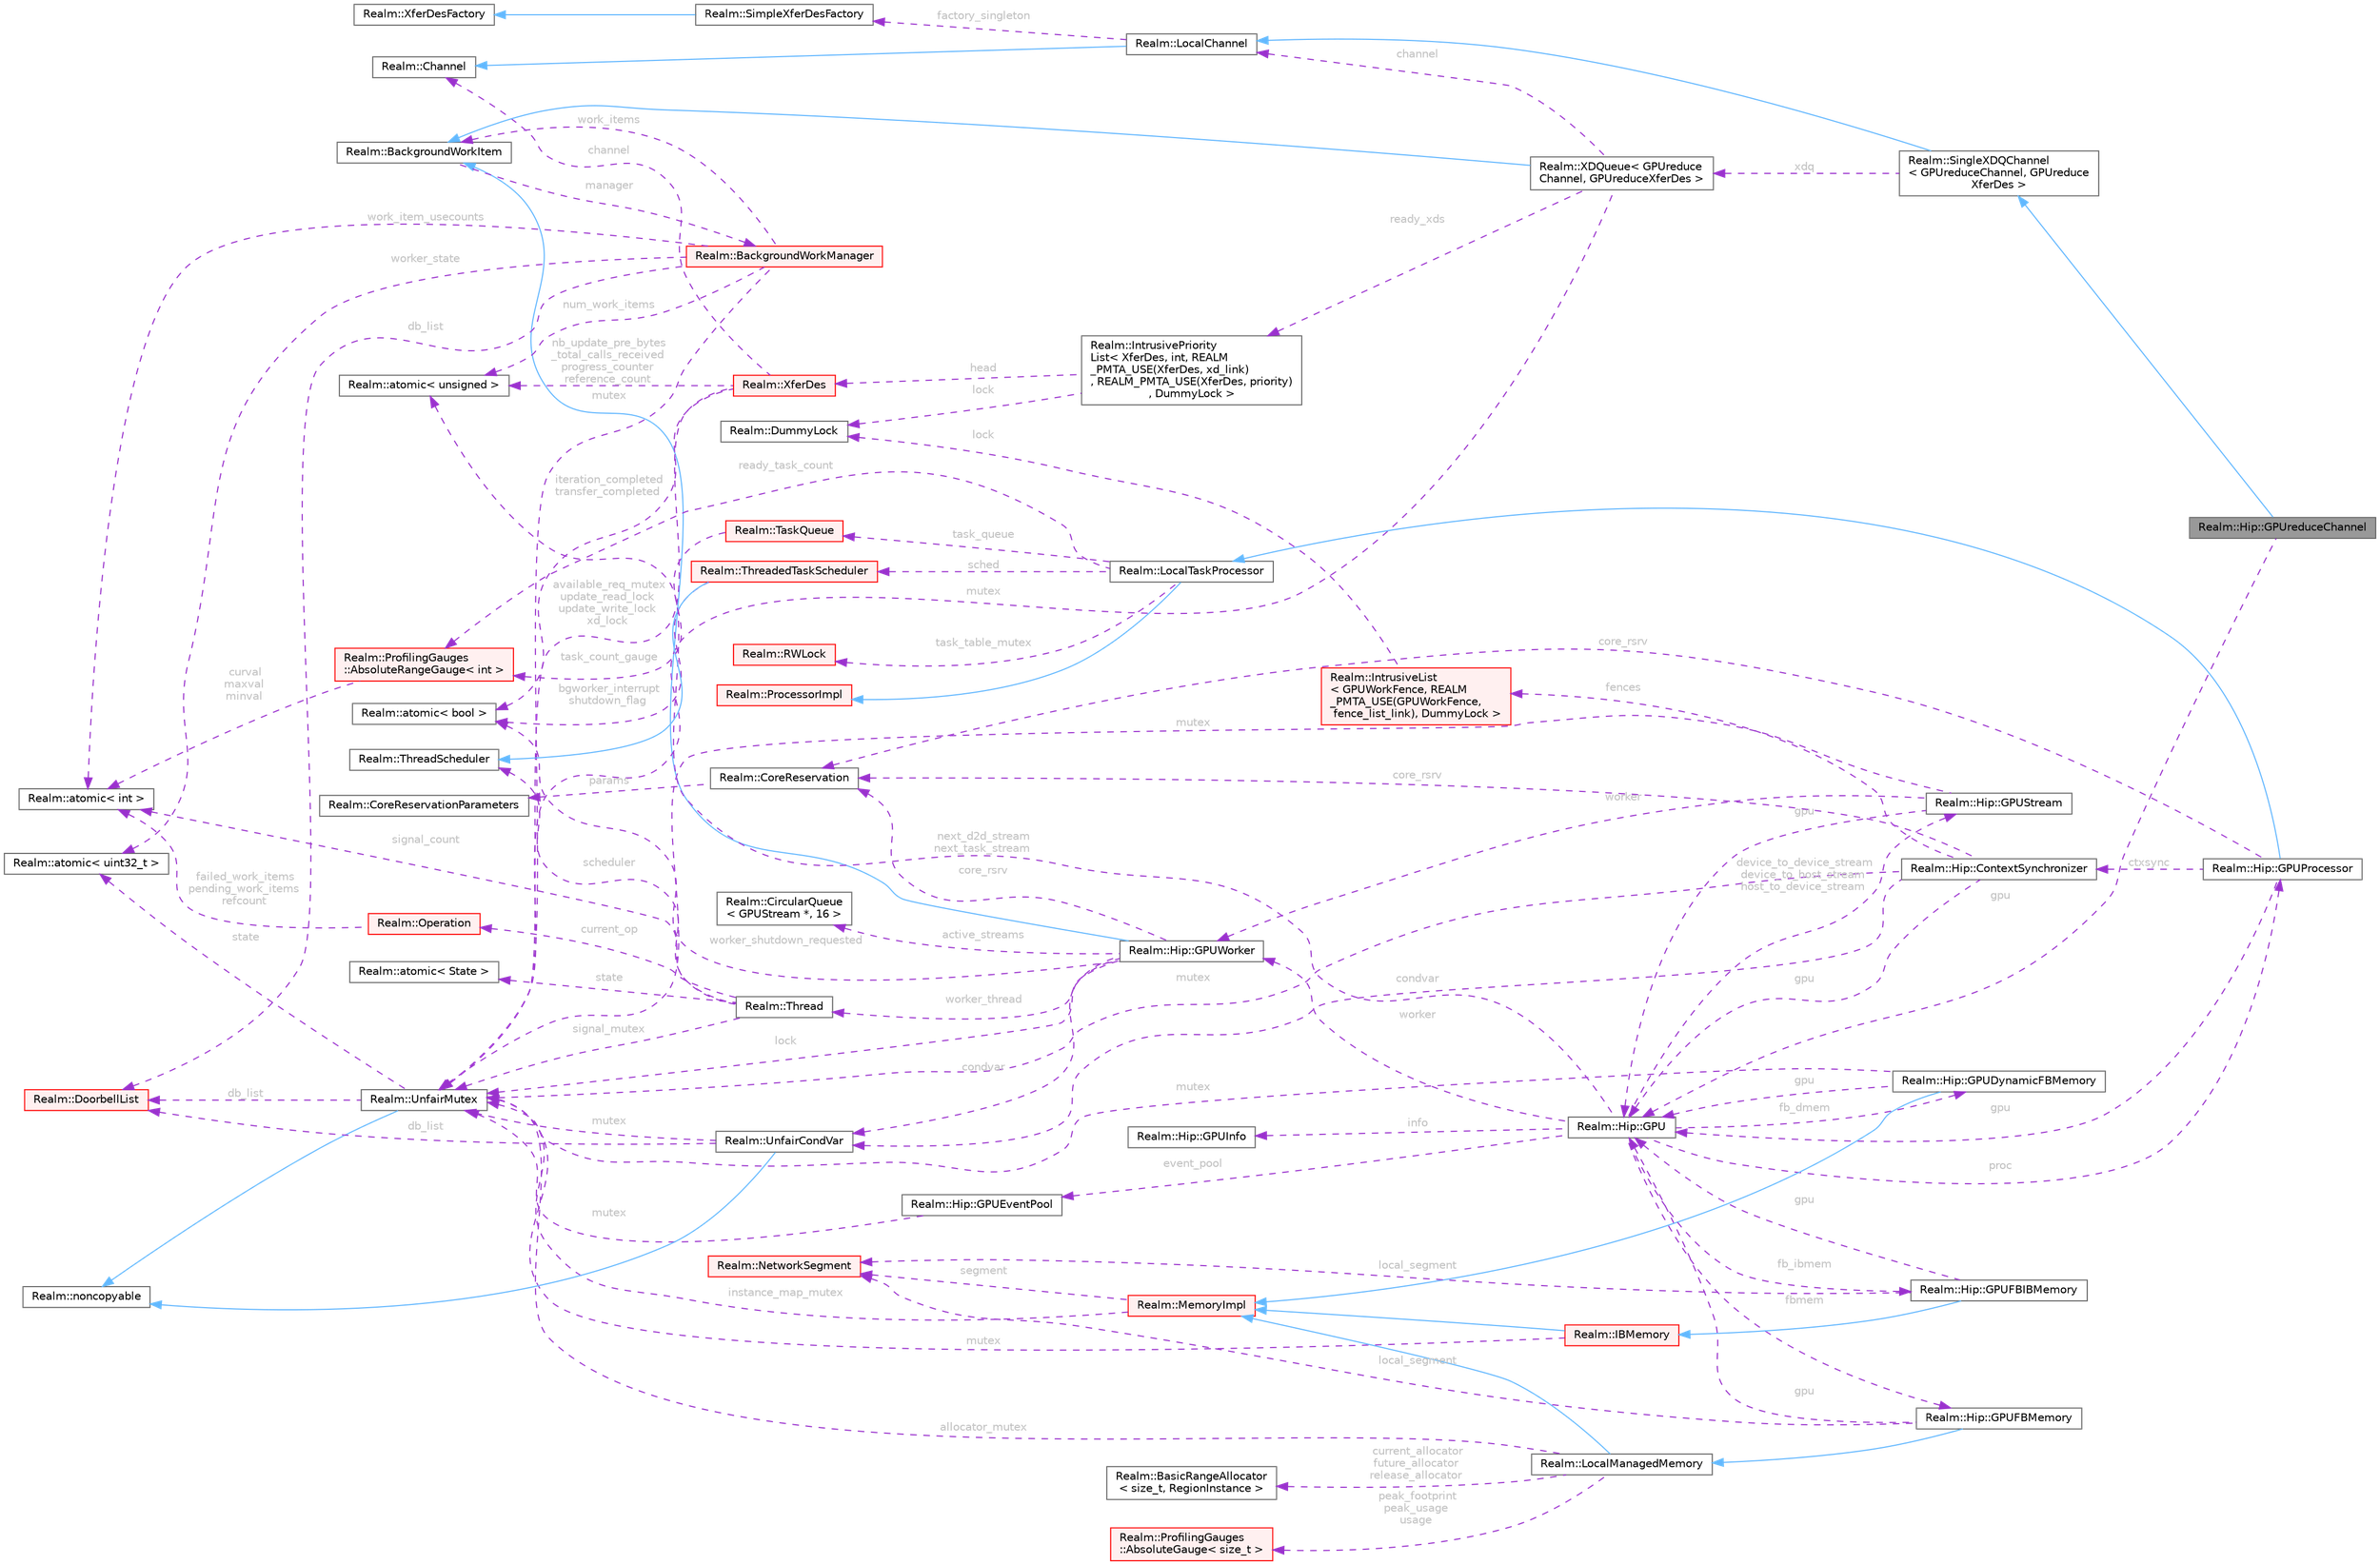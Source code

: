 digraph "Realm::Hip::GPUreduceChannel"
{
 // LATEX_PDF_SIZE
  bgcolor="transparent";
  edge [fontname=Helvetica,fontsize=10,labelfontname=Helvetica,labelfontsize=10];
  node [fontname=Helvetica,fontsize=10,shape=box,height=0.2,width=0.4];
  rankdir="LR";
  Node1 [id="Node000001",label="Realm::Hip::GPUreduceChannel",height=0.2,width=0.4,color="gray40", fillcolor="grey60", style="filled", fontcolor="black",tooltip=" "];
  Node2 -> Node1 [id="edge1_Node000001_Node000002",dir="back",color="steelblue1",style="solid",tooltip=" "];
  Node2 [id="Node000002",label="Realm::SingleXDQChannel\l\< GPUreduceChannel, GPUreduce\lXferDes \>",height=0.2,width=0.4,color="gray40", fillcolor="white", style="filled",URL="$classRealm_1_1SingleXDQChannel.html",tooltip=" "];
  Node3 -> Node2 [id="edge2_Node000002_Node000003",dir="back",color="steelblue1",style="solid",tooltip=" "];
  Node3 [id="Node000003",label="Realm::LocalChannel",height=0.2,width=0.4,color="gray40", fillcolor="white", style="filled",URL="$classRealm_1_1LocalChannel.html",tooltip=" "];
  Node4 -> Node3 [id="edge3_Node000003_Node000004",dir="back",color="steelblue1",style="solid",tooltip=" "];
  Node4 [id="Node000004",label="Realm::Channel",height=0.2,width=0.4,color="gray40", fillcolor="white", style="filled",URL="$classRealm_1_1Channel.html",tooltip=" "];
  Node5 -> Node3 [id="edge4_Node000003_Node000005",dir="back",color="darkorchid3",style="dashed",tooltip=" ",label=" factory_singleton",fontcolor="grey" ];
  Node5 [id="Node000005",label="Realm::SimpleXferDesFactory",height=0.2,width=0.4,color="gray40", fillcolor="white", style="filled",URL="$classRealm_1_1SimpleXferDesFactory.html",tooltip=" "];
  Node6 -> Node5 [id="edge5_Node000005_Node000006",dir="back",color="steelblue1",style="solid",tooltip=" "];
  Node6 [id="Node000006",label="Realm::XferDesFactory",height=0.2,width=0.4,color="gray40", fillcolor="white", style="filled",URL="$classRealm_1_1XferDesFactory.html",tooltip=" "];
  Node7 -> Node2 [id="edge6_Node000002_Node000007",dir="back",color="darkorchid3",style="dashed",tooltip=" ",label=" xdq",fontcolor="grey" ];
  Node7 [id="Node000007",label="Realm::XDQueue\< GPUreduce\lChannel, GPUreduceXferDes \>",height=0.2,width=0.4,color="gray40", fillcolor="white", style="filled",URL="$classRealm_1_1XDQueue.html",tooltip=" "];
  Node8 -> Node7 [id="edge7_Node000007_Node000008",dir="back",color="steelblue1",style="solid",tooltip=" "];
  Node8 [id="Node000008",label="Realm::BackgroundWorkItem",height=0.2,width=0.4,color="gray40", fillcolor="white", style="filled",URL="$classRealm_1_1BackgroundWorkItem.html",tooltip=" "];
  Node9 -> Node8 [id="edge8_Node000008_Node000009",dir="back",color="darkorchid3",style="dashed",tooltip=" ",label=" manager",fontcolor="grey" ];
  Node9 [id="Node000009",label="Realm::BackgroundWorkManager",height=0.2,width=0.4,color="red", fillcolor="#FFF0F0", style="filled",URL="$classRealm_1_1BackgroundWorkManager.html",tooltip=" "];
  Node11 -> Node9 [id="edge9_Node000009_Node000011",dir="back",color="darkorchid3",style="dashed",tooltip=" ",label=" mutex",fontcolor="grey" ];
  Node11 [id="Node000011",label="Realm::UnfairMutex",height=0.2,width=0.4,color="gray40", fillcolor="white", style="filled",URL="$classRealm_1_1UnfairMutex.html",tooltip=" "];
  Node12 -> Node11 [id="edge10_Node000011_Node000012",dir="back",color="steelblue1",style="solid",tooltip=" "];
  Node12 [id="Node000012",label="Realm::noncopyable",height=0.2,width=0.4,color="gray40", fillcolor="white", style="filled",URL="$classRealm_1_1noncopyable.html",tooltip=" "];
  Node13 -> Node11 [id="edge11_Node000011_Node000013",dir="back",color="darkorchid3",style="dashed",tooltip=" ",label=" state",fontcolor="grey" ];
  Node13 [id="Node000013",label="Realm::atomic\< uint32_t \>",height=0.2,width=0.4,color="gray40", fillcolor="white", style="filled",URL="$classRealm_1_1atomic.html",tooltip=" "];
  Node14 -> Node11 [id="edge12_Node000011_Node000014",dir="back",color="darkorchid3",style="dashed",tooltip=" ",label=" db_list",fontcolor="grey" ];
  Node14 [id="Node000014",label="Realm::DoorbellList",height=0.2,width=0.4,color="red", fillcolor="#FFF0F0", style="filled",URL="$classRealm_1_1DoorbellList.html",tooltip=" "];
  Node16 -> Node9 [id="edge13_Node000009_Node000016",dir="back",color="darkorchid3",style="dashed",tooltip=" ",label=" num_work_items",fontcolor="grey" ];
  Node16 [id="Node000016",label="Realm::atomic\< unsigned \>",height=0.2,width=0.4,color="gray40", fillcolor="white", style="filled",URL="$classRealm_1_1atomic.html",tooltip=" "];
  Node18 -> Node9 [id="edge14_Node000009_Node000018",dir="back",color="darkorchid3",style="dashed",tooltip=" ",label=" work_item_usecounts",fontcolor="grey" ];
  Node18 [id="Node000018",label="Realm::atomic\< int \>",height=0.2,width=0.4,color="gray40", fillcolor="white", style="filled",URL="$classRealm_1_1atomic.html",tooltip=" "];
  Node8 -> Node9 [id="edge15_Node000009_Node000008",dir="back",color="darkorchid3",style="dashed",tooltip=" ",label=" work_items",fontcolor="grey" ];
  Node13 -> Node9 [id="edge16_Node000009_Node000013",dir="back",color="darkorchid3",style="dashed",tooltip=" ",label=" worker_state",fontcolor="grey" ];
  Node14 -> Node9 [id="edge17_Node000009_Node000014",dir="back",color="darkorchid3",style="dashed",tooltip=" ",label=" db_list",fontcolor="grey" ];
  Node3 -> Node7 [id="edge18_Node000007_Node000003",dir="back",color="darkorchid3",style="dashed",tooltip=" ",label=" channel",fontcolor="grey" ];
  Node11 -> Node7 [id="edge19_Node000007_Node000011",dir="back",color="darkorchid3",style="dashed",tooltip=" ",label=" mutex",fontcolor="grey" ];
  Node21 -> Node7 [id="edge20_Node000007_Node000021",dir="back",color="darkorchid3",style="dashed",tooltip=" ",label=" ready_xds",fontcolor="grey" ];
  Node21 [id="Node000021",label="Realm::IntrusivePriority\lList\< XferDes, int, REALM\l_PMTA_USE(XferDes, xd_link)\l, REALM_PMTA_USE(XferDes, priority)\l, DummyLock \>",height=0.2,width=0.4,color="gray40", fillcolor="white", style="filled",URL="$classRealm_1_1IntrusivePriorityList.html",tooltip=" "];
  Node22 -> Node21 [id="edge21_Node000021_Node000022",dir="back",color="darkorchid3",style="dashed",tooltip=" ",label=" lock",fontcolor="grey" ];
  Node22 [id="Node000022",label="Realm::DummyLock",height=0.2,width=0.4,color="gray40", fillcolor="white", style="filled",URL="$classRealm_1_1DummyLock.html",tooltip=" "];
  Node23 -> Node21 [id="edge22_Node000021_Node000023",dir="back",color="darkorchid3",style="dashed",tooltip=" ",label=" head",fontcolor="grey" ];
  Node23 [id="Node000023",label="Realm::XferDes",height=0.2,width=0.4,color="red", fillcolor="#FFF0F0", style="filled",URL="$classRealm_1_1XferDes.html",tooltip=" "];
  Node26 -> Node23 [id="edge23_Node000023_Node000026",dir="back",color="darkorchid3",style="dashed",tooltip=" ",label=" iteration_completed\ntransfer_completed",fontcolor="grey" ];
  Node26 [id="Node000026",label="Realm::atomic\< bool \>",height=0.2,width=0.4,color="gray40", fillcolor="white", style="filled",URL="$classRealm_1_1atomic.html",tooltip=" "];
  Node4 -> Node23 [id="edge24_Node000023_Node000004",dir="back",color="darkorchid3",style="dashed",tooltip=" ",label=" channel",fontcolor="grey" ];
  Node11 -> Node23 [id="edge25_Node000023_Node000011",dir="back",color="darkorchid3",style="dashed",tooltip=" ",label=" available_req_mutex\nupdate_read_lock\nupdate_write_lock\nxd_lock",fontcolor="grey" ];
  Node16 -> Node23 [id="edge26_Node000023_Node000016",dir="back",color="darkorchid3",style="dashed",tooltip=" ",label=" nb_update_pre_bytes\l_total_calls_received\nprogress_counter\nreference_count",fontcolor="grey" ];
  Node34 -> Node1 [id="edge27_Node000001_Node000034",dir="back",color="darkorchid3",style="dashed",tooltip=" ",label=" gpu",fontcolor="grey" ];
  Node34 [id="Node000034",label="Realm::Hip::GPU",height=0.2,width=0.4,color="gray40", fillcolor="white", style="filled",URL="$classRealm_1_1Hip_1_1GPU.html",tooltip=" "];
  Node35 -> Node34 [id="edge28_Node000034_Node000035",dir="back",color="darkorchid3",style="dashed",tooltip=" ",label=" info",fontcolor="grey" ];
  Node35 [id="Node000035",label="Realm::Hip::GPUInfo",height=0.2,width=0.4,color="gray40", fillcolor="white", style="filled",URL="$structRealm_1_1Hip_1_1GPUInfo.html",tooltip=" "];
  Node36 -> Node34 [id="edge29_Node000034_Node000036",dir="back",color="darkorchid3",style="dashed",tooltip=" ",label=" worker",fontcolor="grey" ];
  Node36 [id="Node000036",label="Realm::Hip::GPUWorker",height=0.2,width=0.4,color="gray40", fillcolor="white", style="filled",URL="$classRealm_1_1Hip_1_1GPUWorker.html",tooltip=" "];
  Node8 -> Node36 [id="edge30_Node000036_Node000008",dir="back",color="steelblue1",style="solid",tooltip=" "];
  Node11 -> Node36 [id="edge31_Node000036_Node000011",dir="back",color="darkorchid3",style="dashed",tooltip=" ",label=" lock",fontcolor="grey" ];
  Node37 -> Node36 [id="edge32_Node000036_Node000037",dir="back",color="darkorchid3",style="dashed",tooltip=" ",label=" condvar",fontcolor="grey" ];
  Node37 [id="Node000037",label="Realm::UnfairCondVar",height=0.2,width=0.4,color="gray40", fillcolor="white", style="filled",URL="$classRealm_1_1UnfairCondVar.html",tooltip=" "];
  Node12 -> Node37 [id="edge33_Node000037_Node000012",dir="back",color="steelblue1",style="solid",tooltip=" "];
  Node11 -> Node37 [id="edge34_Node000037_Node000011",dir="back",color="darkorchid3",style="dashed",tooltip=" ",label=" mutex",fontcolor="grey" ];
  Node14 -> Node37 [id="edge35_Node000037_Node000014",dir="back",color="darkorchid3",style="dashed",tooltip=" ",label=" db_list",fontcolor="grey" ];
  Node38 -> Node36 [id="edge36_Node000036_Node000038",dir="back",color="darkorchid3",style="dashed",tooltip=" ",label=" active_streams",fontcolor="grey" ];
  Node38 [id="Node000038",label="Realm::CircularQueue\l\< GPUStream *, 16 \>",height=0.2,width=0.4,color="gray40", fillcolor="white", style="filled",URL="$classRealm_1_1CircularQueue.html",tooltip=" "];
  Node39 -> Node36 [id="edge37_Node000036_Node000039",dir="back",color="darkorchid3",style="dashed",tooltip=" ",label=" core_rsrv",fontcolor="grey" ];
  Node39 [id="Node000039",label="Realm::CoreReservation",height=0.2,width=0.4,color="gray40", fillcolor="white", style="filled",URL="$classRealm_1_1CoreReservation.html",tooltip=" "];
  Node40 -> Node39 [id="edge38_Node000039_Node000040",dir="back",color="darkorchid3",style="dashed",tooltip=" ",label=" params",fontcolor="grey" ];
  Node40 [id="Node000040",label="Realm::CoreReservationParameters",height=0.2,width=0.4,color="gray40", fillcolor="white", style="filled",URL="$classRealm_1_1CoreReservationParameters.html",tooltip=" "];
  Node41 -> Node36 [id="edge39_Node000036_Node000041",dir="back",color="darkorchid3",style="dashed",tooltip=" ",label=" worker_thread",fontcolor="grey" ];
  Node41 [id="Node000041",label="Realm::Thread",height=0.2,width=0.4,color="gray40", fillcolor="white", style="filled",URL="$classRealm_1_1Thread.html",tooltip=" "];
  Node42 -> Node41 [id="edge40_Node000041_Node000042",dir="back",color="darkorchid3",style="dashed",tooltip=" ",label=" state",fontcolor="grey" ];
  Node42 [id="Node000042",label="Realm::atomic\< State \>",height=0.2,width=0.4,color="gray40", fillcolor="white", style="filled",URL="$classRealm_1_1atomic.html",tooltip=" "];
  Node43 -> Node41 [id="edge41_Node000041_Node000043",dir="back",color="darkorchid3",style="dashed",tooltip=" ",label=" scheduler",fontcolor="grey" ];
  Node43 [id="Node000043",label="Realm::ThreadScheduler",height=0.2,width=0.4,color="gray40", fillcolor="white", style="filled",URL="$classRealm_1_1ThreadScheduler.html",tooltip=" "];
  Node44 -> Node41 [id="edge42_Node000041_Node000044",dir="back",color="darkorchid3",style="dashed",tooltip=" ",label=" current_op",fontcolor="grey" ];
  Node44 [id="Node000044",label="Realm::Operation",height=0.2,width=0.4,color="red", fillcolor="#FFF0F0", style="filled",URL="$classRealm_1_1Operation.html",tooltip=" "];
  Node18 -> Node44 [id="edge43_Node000044_Node000018",dir="back",color="darkorchid3",style="dashed",tooltip=" ",label=" failed_work_items\npending_work_items\nrefcount",fontcolor="grey" ];
  Node18 -> Node41 [id="edge44_Node000041_Node000018",dir="back",color="darkorchid3",style="dashed",tooltip=" ",label=" signal_count",fontcolor="grey" ];
  Node11 -> Node41 [id="edge45_Node000041_Node000011",dir="back",color="darkorchid3",style="dashed",tooltip=" ",label=" signal_mutex",fontcolor="grey" ];
  Node26 -> Node36 [id="edge46_Node000036_Node000026",dir="back",color="darkorchid3",style="dashed",tooltip=" ",label=" worker_shutdown_requested",fontcolor="grey" ];
  Node74 -> Node34 [id="edge47_Node000034_Node000074",dir="back",color="darkorchid3",style="dashed",tooltip=" ",label=" proc",fontcolor="grey" ];
  Node74 [id="Node000074",label="Realm::Hip::GPUProcessor",height=0.2,width=0.4,color="gray40", fillcolor="white", style="filled",URL="$classRealm_1_1Hip_1_1GPUProcessor.html",tooltip=" "];
  Node75 -> Node74 [id="edge48_Node000074_Node000075",dir="back",color="steelblue1",style="solid",tooltip=" "];
  Node75 [id="Node000075",label="Realm::LocalTaskProcessor",height=0.2,width=0.4,color="gray40", fillcolor="white", style="filled",URL="$classRealm_1_1LocalTaskProcessor.html",tooltip=" "];
  Node49 -> Node75 [id="edge49_Node000075_Node000049",dir="back",color="steelblue1",style="solid",tooltip=" "];
  Node49 [id="Node000049",label="Realm::ProcessorImpl",height=0.2,width=0.4,color="red", fillcolor="#FFF0F0", style="filled",URL="$classRealm_1_1ProcessorImpl.html",tooltip=" "];
  Node76 -> Node75 [id="edge50_Node000075_Node000076",dir="back",color="darkorchid3",style="dashed",tooltip=" ",label=" sched",fontcolor="grey" ];
  Node76 [id="Node000076",label="Realm::ThreadedTaskScheduler",height=0.2,width=0.4,color="red", fillcolor="#FFF0F0", style="filled",URL="$classRealm_1_1ThreadedTaskScheduler.html",tooltip=" "];
  Node43 -> Node76 [id="edge51_Node000076_Node000043",dir="back",color="steelblue1",style="solid",tooltip=" "];
  Node26 -> Node76 [id="edge52_Node000076_Node000026",dir="back",color="darkorchid3",style="dashed",tooltip=" ",label=" bgworker_interrupt\nshutdown_flag",fontcolor="grey" ];
  Node96 -> Node75 [id="edge53_Node000075_Node000096",dir="back",color="darkorchid3",style="dashed",tooltip=" ",label=" task_queue",fontcolor="grey" ];
  Node96 [id="Node000096",label="Realm::TaskQueue",height=0.2,width=0.4,color="red", fillcolor="#FFF0F0", style="filled",URL="$classRealm_1_1TaskQueue.html",tooltip=" "];
  Node83 -> Node96 [id="edge54_Node000096_Node000083",dir="back",color="darkorchid3",style="dashed",tooltip=" ",label=" task_count_gauge",fontcolor="grey" ];
  Node83 [id="Node000083",label="Realm::ProfilingGauges\l::AbsoluteRangeGauge\< int \>",height=0.2,width=0.4,color="red", fillcolor="#FFF0F0", style="filled",URL="$classRealm_1_1ProfilingGauges_1_1AbsoluteRangeGauge.html",tooltip=" "];
  Node18 -> Node83 [id="edge55_Node000083_Node000018",dir="back",color="darkorchid3",style="dashed",tooltip=" ",label=" curval\nmaxval\nminval",fontcolor="grey" ];
  Node83 -> Node75 [id="edge56_Node000075_Node000083",dir="back",color="darkorchid3",style="dashed",tooltip=" ",label=" ready_task_count",fontcolor="grey" ];
  Node104 -> Node75 [id="edge57_Node000075_Node000104",dir="back",color="darkorchid3",style="dashed",tooltip=" ",label=" task_table_mutex",fontcolor="grey" ];
  Node104 [id="Node000104",label="Realm::RWLock",height=0.2,width=0.4,color="red", fillcolor="#FFF0F0", style="filled",URL="$classRealm_1_1RWLock.html",tooltip=" "];
  Node34 -> Node74 [id="edge58_Node000074_Node000034",dir="back",color="darkorchid3",style="dashed",tooltip=" ",label=" gpu",fontcolor="grey" ];
  Node107 -> Node74 [id="edge59_Node000074_Node000107",dir="back",color="darkorchid3",style="dashed",tooltip=" ",label=" ctxsync",fontcolor="grey" ];
  Node107 [id="Node000107",label="Realm::Hip::ContextSynchronizer",height=0.2,width=0.4,color="gray40", fillcolor="white", style="filled",URL="$classRealm_1_1Hip_1_1ContextSynchronizer.html",tooltip=" "];
  Node34 -> Node107 [id="edge60_Node000107_Node000034",dir="back",color="darkorchid3",style="dashed",tooltip=" ",label=" gpu",fontcolor="grey" ];
  Node11 -> Node107 [id="edge61_Node000107_Node000011",dir="back",color="darkorchid3",style="dashed",tooltip=" ",label=" mutex",fontcolor="grey" ];
  Node37 -> Node107 [id="edge62_Node000107_Node000037",dir="back",color="darkorchid3",style="dashed",tooltip=" ",label=" condvar",fontcolor="grey" ];
  Node108 -> Node107 [id="edge63_Node000107_Node000108",dir="back",color="darkorchid3",style="dashed",tooltip=" ",label=" fences",fontcolor="grey" ];
  Node108 [id="Node000108",label="Realm::IntrusiveList\l\< GPUWorkFence, REALM\l_PMTA_USE(GPUWorkFence,\l fence_list_link), DummyLock \>",height=0.2,width=0.4,color="red", fillcolor="#FFF0F0", style="filled",URL="$classRealm_1_1IntrusiveList.html",tooltip=" "];
  Node22 -> Node108 [id="edge64_Node000108_Node000022",dir="back",color="darkorchid3",style="dashed",tooltip=" ",label=" lock",fontcolor="grey" ];
  Node39 -> Node107 [id="edge65_Node000107_Node000039",dir="back",color="darkorchid3",style="dashed",tooltip=" ",label=" core_rsrv",fontcolor="grey" ];
  Node39 -> Node74 [id="edge66_Node000074_Node000039",dir="back",color="darkorchid3",style="dashed",tooltip=" ",label=" core_rsrv",fontcolor="grey" ];
  Node157 -> Node34 [id="edge67_Node000034_Node000157",dir="back",color="darkorchid3",style="dashed",tooltip=" ",label=" fbmem",fontcolor="grey" ];
  Node157 [id="Node000157",label="Realm::Hip::GPUFBMemory",height=0.2,width=0.4,color="gray40", fillcolor="white", style="filled",URL="$classRealm_1_1Hip_1_1GPUFBMemory.html",tooltip=" "];
  Node119 -> Node157 [id="edge68_Node000157_Node000119",dir="back",color="steelblue1",style="solid",tooltip=" "];
  Node119 [id="Node000119",label="Realm::LocalManagedMemory",height=0.2,width=0.4,color="gray40", fillcolor="white", style="filled",URL="$classRealm_1_1LocalManagedMemory.html",tooltip=" "];
  Node120 -> Node119 [id="edge69_Node000119_Node000120",dir="back",color="steelblue1",style="solid",tooltip=" "];
  Node120 [id="Node000120",label="Realm::MemoryImpl",height=0.2,width=0.4,color="red", fillcolor="#FFF0F0", style="filled",URL="$classRealm_1_1MemoryImpl.html",tooltip=" "];
  Node122 -> Node120 [id="edge70_Node000120_Node000122",dir="back",color="darkorchid3",style="dashed",tooltip=" ",label=" segment",fontcolor="grey" ];
  Node122 [id="Node000122",label="Realm::NetworkSegment",height=0.2,width=0.4,color="red", fillcolor="#FFF0F0", style="filled",URL="$classRealm_1_1NetworkSegment.html",tooltip=" "];
  Node11 -> Node120 [id="edge71_Node000120_Node000011",dir="back",color="darkorchid3",style="dashed",tooltip=" ",label=" instance_map_mutex",fontcolor="grey" ];
  Node11 -> Node119 [id="edge72_Node000119_Node000011",dir="back",color="darkorchid3",style="dashed",tooltip=" ",label=" allocator_mutex",fontcolor="grey" ];
  Node148 -> Node119 [id="edge73_Node000119_Node000148",dir="back",color="darkorchid3",style="dashed",tooltip=" ",label=" current_allocator\nfuture_allocator\nrelease_allocator",fontcolor="grey" ];
  Node148 [id="Node000148",label="Realm::BasicRangeAllocator\l\< size_t, RegionInstance \>",height=0.2,width=0.4,color="gray40", fillcolor="white", style="filled",URL="$classRealm_1_1BasicRangeAllocator.html",tooltip=" "];
  Node149 -> Node119 [id="edge74_Node000119_Node000149",dir="back",color="darkorchid3",style="dashed",tooltip=" ",label=" peak_footprint\npeak_usage\nusage",fontcolor="grey" ];
  Node149 [id="Node000149",label="Realm::ProfilingGauges\l::AbsoluteGauge\< size_t \>",height=0.2,width=0.4,color="red", fillcolor="#FFF0F0", style="filled",URL="$classRealm_1_1ProfilingGauges_1_1AbsoluteGauge.html",tooltip=" "];
  Node34 -> Node157 [id="edge75_Node000157_Node000034",dir="back",color="darkorchid3",style="dashed",tooltip=" ",label=" gpu",fontcolor="grey" ];
  Node122 -> Node157 [id="edge76_Node000157_Node000122",dir="back",color="darkorchid3",style="dashed",tooltip=" ",label=" local_segment",fontcolor="grey" ];
  Node158 -> Node34 [id="edge77_Node000034_Node000158",dir="back",color="darkorchid3",style="dashed",tooltip=" ",label=" fb_dmem",fontcolor="grey" ];
  Node158 [id="Node000158",label="Realm::Hip::GPUDynamicFBMemory",height=0.2,width=0.4,color="gray40", fillcolor="white", style="filled",URL="$classRealm_1_1Hip_1_1GPUDynamicFBMemory.html",tooltip=" "];
  Node120 -> Node158 [id="edge78_Node000158_Node000120",dir="back",color="steelblue1",style="solid",tooltip=" "];
  Node34 -> Node158 [id="edge79_Node000158_Node000034",dir="back",color="darkorchid3",style="dashed",tooltip=" ",label=" gpu",fontcolor="grey" ];
  Node11 -> Node158 [id="edge80_Node000158_Node000011",dir="back",color="darkorchid3",style="dashed",tooltip=" ",label=" mutex",fontcolor="grey" ];
  Node159 -> Node34 [id="edge81_Node000034_Node000159",dir="back",color="darkorchid3",style="dashed",tooltip=" ",label=" fb_ibmem",fontcolor="grey" ];
  Node159 [id="Node000159",label="Realm::Hip::GPUFBIBMemory",height=0.2,width=0.4,color="gray40", fillcolor="white", style="filled",URL="$classRealm_1_1Hip_1_1GPUFBIBMemory.html",tooltip=" "];
  Node152 -> Node159 [id="edge82_Node000159_Node000152",dir="back",color="steelblue1",style="solid",tooltip=" "];
  Node152 [id="Node000152",label="Realm::IBMemory",height=0.2,width=0.4,color="red", fillcolor="#FFF0F0", style="filled",URL="$classRealm_1_1IBMemory.html",tooltip=" "];
  Node120 -> Node152 [id="edge83_Node000152_Node000120",dir="back",color="steelblue1",style="solid",tooltip=" "];
  Node11 -> Node152 [id="edge84_Node000152_Node000011",dir="back",color="darkorchid3",style="dashed",tooltip=" ",label=" mutex",fontcolor="grey" ];
  Node34 -> Node159 [id="edge85_Node000159_Node000034",dir="back",color="darkorchid3",style="dashed",tooltip=" ",label=" gpu",fontcolor="grey" ];
  Node122 -> Node159 [id="edge86_Node000159_Node000122",dir="back",color="darkorchid3",style="dashed",tooltip=" ",label=" local_segment",fontcolor="grey" ];
  Node160 -> Node34 [id="edge87_Node000034_Node000160",dir="back",color="darkorchid3",style="dashed",tooltip=" ",label=" device_to_device_stream\ndevice_to_host_stream\nhost_to_device_stream",fontcolor="grey" ];
  Node160 [id="Node000160",label="Realm::Hip::GPUStream",height=0.2,width=0.4,color="gray40", fillcolor="white", style="filled",URL="$classRealm_1_1Hip_1_1GPUStream.html",tooltip=" "];
  Node34 -> Node160 [id="edge88_Node000160_Node000034",dir="back",color="darkorchid3",style="dashed",tooltip=" ",label=" gpu",fontcolor="grey" ];
  Node36 -> Node160 [id="edge89_Node000160_Node000036",dir="back",color="darkorchid3",style="dashed",tooltip=" ",label=" worker",fontcolor="grey" ];
  Node11 -> Node160 [id="edge90_Node000160_Node000011",dir="back",color="darkorchid3",style="dashed",tooltip=" ",label=" mutex",fontcolor="grey" ];
  Node16 -> Node34 [id="edge91_Node000034_Node000016",dir="back",color="darkorchid3",style="dashed",tooltip=" ",label=" next_d2d_stream\nnext_task_stream",fontcolor="grey" ];
  Node161 -> Node34 [id="edge92_Node000034_Node000161",dir="back",color="darkorchid3",style="dashed",tooltip=" ",label=" event_pool",fontcolor="grey" ];
  Node161 [id="Node000161",label="Realm::Hip::GPUEventPool",height=0.2,width=0.4,color="gray40", fillcolor="white", style="filled",URL="$classRealm_1_1Hip_1_1GPUEventPool.html",tooltip=" "];
  Node11 -> Node161 [id="edge93_Node000161_Node000011",dir="back",color="darkorchid3",style="dashed",tooltip=" ",label=" mutex",fontcolor="grey" ];
}
